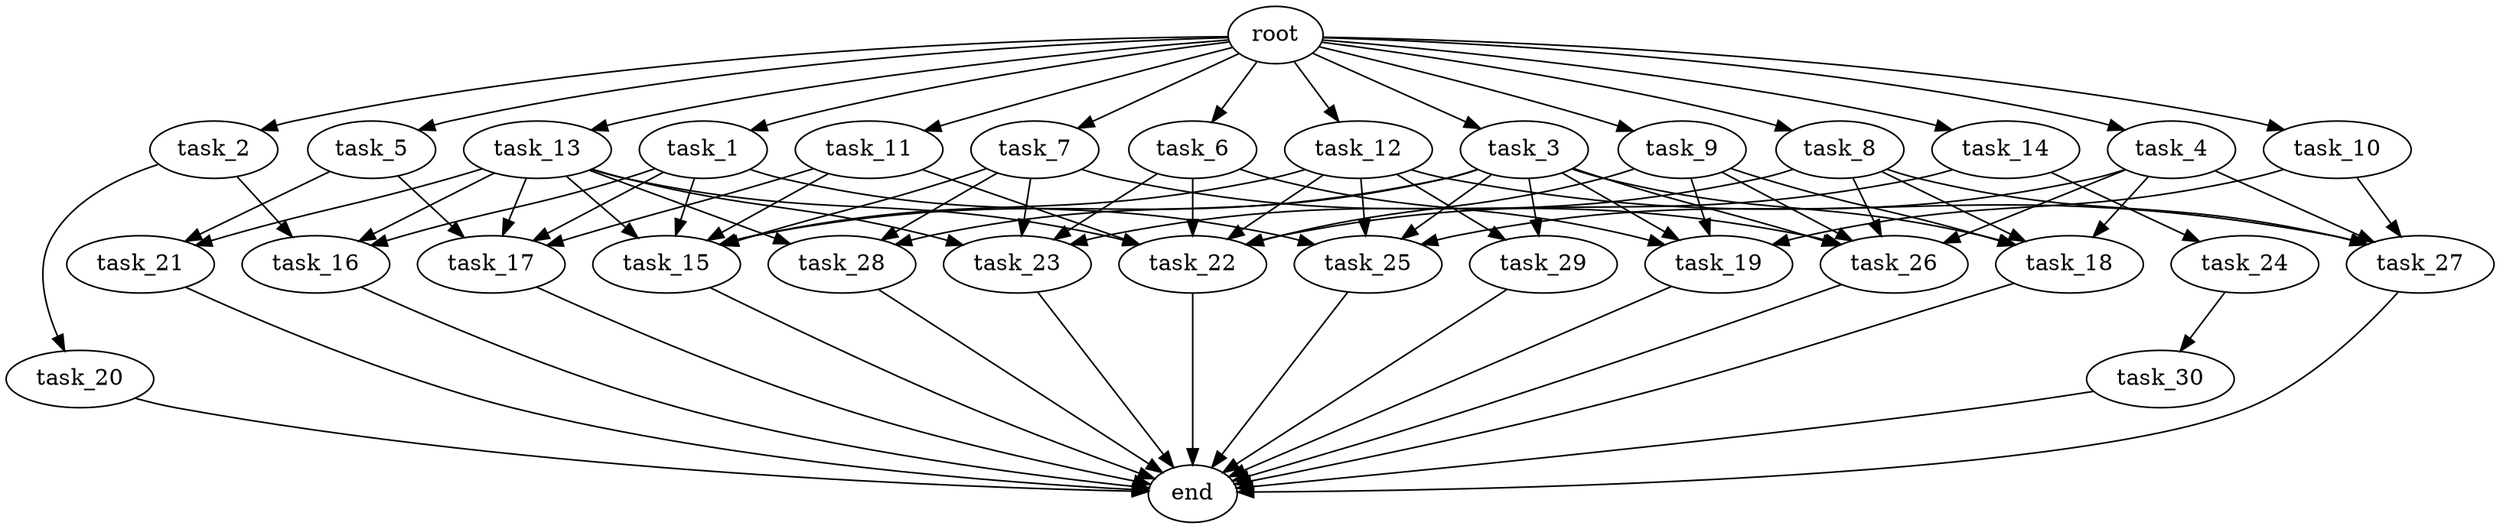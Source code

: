 digraph G {
  root [size="0.000000e+00"];
  task_1 [size="5.573846e+10"];
  task_2 [size="9.486067e+10"];
  task_3 [size="1.184755e+10"];
  task_4 [size="3.176658e+10"];
  task_5 [size="8.796502e+10"];
  task_6 [size="7.271068e+10"];
  task_7 [size="7.654585e+10"];
  task_8 [size="8.801439e+10"];
  task_9 [size="4.140988e+10"];
  task_10 [size="4.113106e+10"];
  task_11 [size="4.430602e+10"];
  task_12 [size="9.337751e+10"];
  task_13 [size="8.941407e+10"];
  task_14 [size="9.332567e+10"];
  task_15 [size="2.738688e+10"];
  task_16 [size="7.791300e+10"];
  task_17 [size="1.068608e+10"];
  task_18 [size="1.848280e+10"];
  task_19 [size="7.624712e+10"];
  task_20 [size="6.120204e+10"];
  task_21 [size="2.669359e+10"];
  task_22 [size="5.670864e+10"];
  task_23 [size="2.309883e+10"];
  task_24 [size="2.322593e+10"];
  task_25 [size="6.874091e+10"];
  task_26 [size="3.593254e+10"];
  task_27 [size="6.881725e+10"];
  task_28 [size="4.766546e+10"];
  task_29 [size="5.023744e+10"];
  task_30 [size="6.047513e+10"];
  end [size="0.000000e+00"];

  root -> task_1 [size="1.000000e-12"];
  root -> task_2 [size="1.000000e-12"];
  root -> task_3 [size="1.000000e-12"];
  root -> task_4 [size="1.000000e-12"];
  root -> task_5 [size="1.000000e-12"];
  root -> task_6 [size="1.000000e-12"];
  root -> task_7 [size="1.000000e-12"];
  root -> task_8 [size="1.000000e-12"];
  root -> task_9 [size="1.000000e-12"];
  root -> task_10 [size="1.000000e-12"];
  root -> task_11 [size="1.000000e-12"];
  root -> task_12 [size="1.000000e-12"];
  root -> task_13 [size="1.000000e-12"];
  root -> task_14 [size="1.000000e-12"];
  task_1 -> task_15 [size="4.564480e+07"];
  task_1 -> task_16 [size="2.597100e+08"];
  task_1 -> task_17 [size="2.671519e+07"];
  task_1 -> task_25 [size="1.718523e+08"];
  task_2 -> task_16 [size="2.597100e+08"];
  task_2 -> task_20 [size="6.120204e+08"];
  task_3 -> task_15 [size="4.564480e+07"];
  task_3 -> task_18 [size="4.620701e+07"];
  task_3 -> task_19 [size="1.906178e+08"];
  task_3 -> task_25 [size="1.718523e+08"];
  task_3 -> task_26 [size="7.186508e+07"];
  task_3 -> task_28 [size="1.588849e+08"];
  task_3 -> task_29 [size="2.511872e+08"];
  task_4 -> task_18 [size="4.620701e+07"];
  task_4 -> task_25 [size="1.718523e+08"];
  task_4 -> task_26 [size="7.186508e+07"];
  task_4 -> task_27 [size="1.720431e+08"];
  task_5 -> task_17 [size="2.671519e+07"];
  task_5 -> task_21 [size="1.334680e+08"];
  task_6 -> task_19 [size="1.906178e+08"];
  task_6 -> task_22 [size="9.451440e+07"];
  task_6 -> task_23 [size="5.774706e+07"];
  task_7 -> task_15 [size="4.564480e+07"];
  task_7 -> task_23 [size="5.774706e+07"];
  task_7 -> task_26 [size="7.186508e+07"];
  task_7 -> task_28 [size="1.588849e+08"];
  task_8 -> task_18 [size="4.620701e+07"];
  task_8 -> task_23 [size="5.774706e+07"];
  task_8 -> task_26 [size="7.186508e+07"];
  task_8 -> task_27 [size="1.720431e+08"];
  task_9 -> task_18 [size="4.620701e+07"];
  task_9 -> task_19 [size="1.906178e+08"];
  task_9 -> task_22 [size="9.451440e+07"];
  task_9 -> task_26 [size="7.186508e+07"];
  task_10 -> task_19 [size="1.906178e+08"];
  task_10 -> task_27 [size="1.720431e+08"];
  task_11 -> task_15 [size="4.564480e+07"];
  task_11 -> task_17 [size="2.671519e+07"];
  task_11 -> task_22 [size="9.451440e+07"];
  task_12 -> task_15 [size="4.564480e+07"];
  task_12 -> task_22 [size="9.451440e+07"];
  task_12 -> task_25 [size="1.718523e+08"];
  task_12 -> task_27 [size="1.720431e+08"];
  task_12 -> task_29 [size="2.511872e+08"];
  task_13 -> task_15 [size="4.564480e+07"];
  task_13 -> task_16 [size="2.597100e+08"];
  task_13 -> task_17 [size="2.671519e+07"];
  task_13 -> task_21 [size="1.334680e+08"];
  task_13 -> task_22 [size="9.451440e+07"];
  task_13 -> task_23 [size="5.774706e+07"];
  task_13 -> task_28 [size="1.588849e+08"];
  task_14 -> task_22 [size="9.451440e+07"];
  task_14 -> task_24 [size="2.322593e+08"];
  task_15 -> end [size="1.000000e-12"];
  task_16 -> end [size="1.000000e-12"];
  task_17 -> end [size="1.000000e-12"];
  task_18 -> end [size="1.000000e-12"];
  task_19 -> end [size="1.000000e-12"];
  task_20 -> end [size="1.000000e-12"];
  task_21 -> end [size="1.000000e-12"];
  task_22 -> end [size="1.000000e-12"];
  task_23 -> end [size="1.000000e-12"];
  task_24 -> task_30 [size="6.047513e+08"];
  task_25 -> end [size="1.000000e-12"];
  task_26 -> end [size="1.000000e-12"];
  task_27 -> end [size="1.000000e-12"];
  task_28 -> end [size="1.000000e-12"];
  task_29 -> end [size="1.000000e-12"];
  task_30 -> end [size="1.000000e-12"];
}
